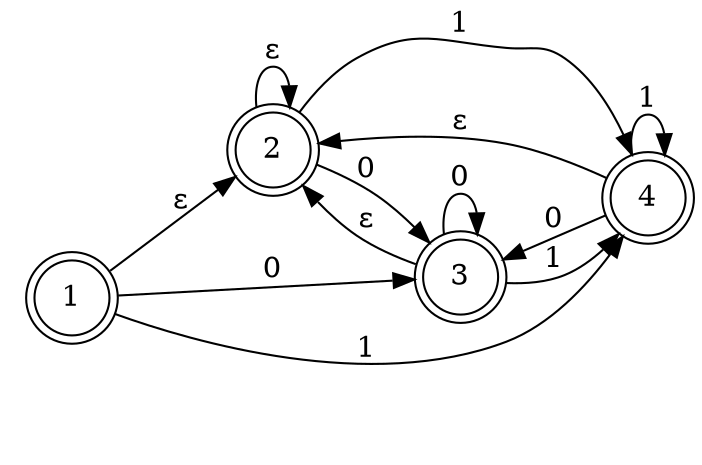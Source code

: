 digraph "AFNtoAFD#8PreLabB" {
	graph [rankdir=LR]
	fake [style=invisible]
	1 [shape=doublecircle]
	2 [shape=doublecircle]
	1 -> 2 [label="ε"]
	3 [shape=doublecircle]
	1 -> 3 [label=0]
	4 [shape=doublecircle]
	1 -> 4 [label=1]
	2 [shape=doublecircle]
	2 -> 2 [label="ε"]
	2 -> 3 [label=0]
	2 -> 4 [label=1]
	3 [shape=doublecircle]
	3 -> 2 [label="ε"]
	3 -> 3 [label=0]
	3 -> 4 [label=1]
	4 [shape=doublecircle]
	4 -> 2 [label="ε"]
	4 -> 3 [label=0]
	4 -> 4 [label=1]
}

